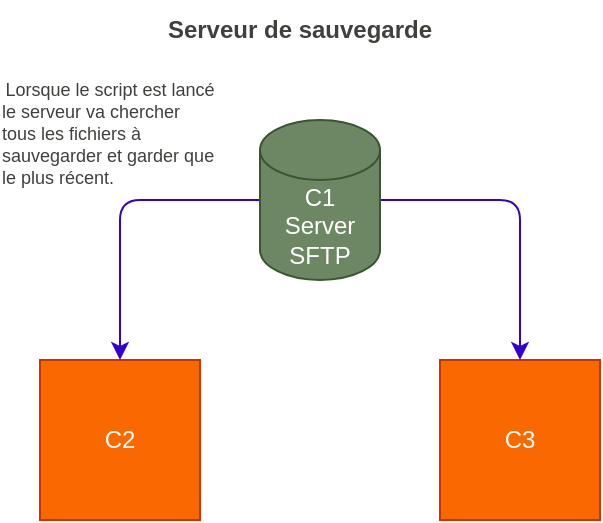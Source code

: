 <mxfile>
    <diagram id="83iw3aXlrbbO82M3phVc" name="Page-1">
        <mxGraphModel dx="352" dy="272" grid="1" gridSize="10" guides="1" tooltips="1" connect="1" arrows="1" fold="1" page="1" pageScale="1" pageWidth="827" pageHeight="1169" background="#ffffff" math="0" shadow="0">
            <root>
                <mxCell id="0"/>
                <mxCell id="1" parent="0"/>
                <mxCell id="3" value="&lt;font color=&quot;#ffffff&quot;&gt;C2&lt;/font&gt;" style="whiteSpace=wrap;html=1;aspect=fixed;fillColor=#fa6800;strokeColor=#C73500;fontColor=#000000;" parent="1" vertex="1">
                    <mxGeometry x="160" y="200" width="80" height="80" as="geometry"/>
                </mxCell>
                <mxCell id="4" value="&lt;font color=&quot;#ffffff&quot;&gt;C3&lt;/font&gt;" style="whiteSpace=wrap;html=1;aspect=fixed;fillColor=#fa6800;strokeColor=#C73500;fontColor=#000000;" parent="1" vertex="1">
                    <mxGeometry x="360" y="200" width="80" height="80" as="geometry"/>
                </mxCell>
                <mxCell id="7" style="edgeStyle=none;html=1;entryX=0.5;entryY=0;entryDx=0;entryDy=0;fillColor=#6a00ff;strokeColor=#3700CC;" edge="1" parent="1" source="5" target="4">
                    <mxGeometry relative="1" as="geometry">
                        <Array as="points">
                            <mxPoint x="400" y="120"/>
                        </Array>
                    </mxGeometry>
                </mxCell>
                <mxCell id="8" style="edgeStyle=none;html=1;entryX=0.5;entryY=0;entryDx=0;entryDy=0;fillColor=#6a00ff;strokeColor=#3700CC;" edge="1" parent="1" source="5" target="3">
                    <mxGeometry relative="1" as="geometry">
                        <Array as="points">
                            <mxPoint x="200" y="120"/>
                        </Array>
                    </mxGeometry>
                </mxCell>
                <mxCell id="5" value="C1&lt;br&gt;Server&lt;br&gt;SFTP" style="shape=cylinder3;whiteSpace=wrap;html=1;boundedLbl=1;backgroundOutline=1;size=15;strokeColor=#3A5431;fontColor=#ffffff;fillColor=#6d8764;" parent="1" vertex="1">
                    <mxGeometry x="270" y="80" width="60" height="80" as="geometry"/>
                </mxCell>
                <mxCell id="6" value="&lt;font color=&quot;#42403d&quot;&gt;&lt;b&gt;Serveur de sauvegarde&lt;/b&gt;&lt;/font&gt;" style="text;html=1;strokeColor=none;fillColor=none;align=center;verticalAlign=middle;whiteSpace=wrap;rounded=0;fontColor=#FFFFFF;" parent="1" vertex="1">
                    <mxGeometry x="220" y="20" width="140" height="30" as="geometry"/>
                </mxCell>
                <mxCell id="9" value="&lt;font style=&quot;font-size: 9px;&quot; color=&quot;#42403d&quot;&gt;Lorsque le script est lancé&lt;br&gt;&lt;div style=&quot;text-align: left;&quot;&gt;&lt;span style=&quot;background-color: initial;&quot;&gt;le serveur va chercher tous les fichiers à sauvegarder et garder que le plus récent.&lt;/span&gt;&lt;/div&gt;&lt;/font&gt;" style="text;html=1;strokeColor=none;fillColor=none;align=center;verticalAlign=middle;whiteSpace=wrap;rounded=0;" vertex="1" parent="1">
                    <mxGeometry x="140" y="50" width="110" height="70" as="geometry"/>
                </mxCell>
            </root>
        </mxGraphModel>
    </diagram>
</mxfile>